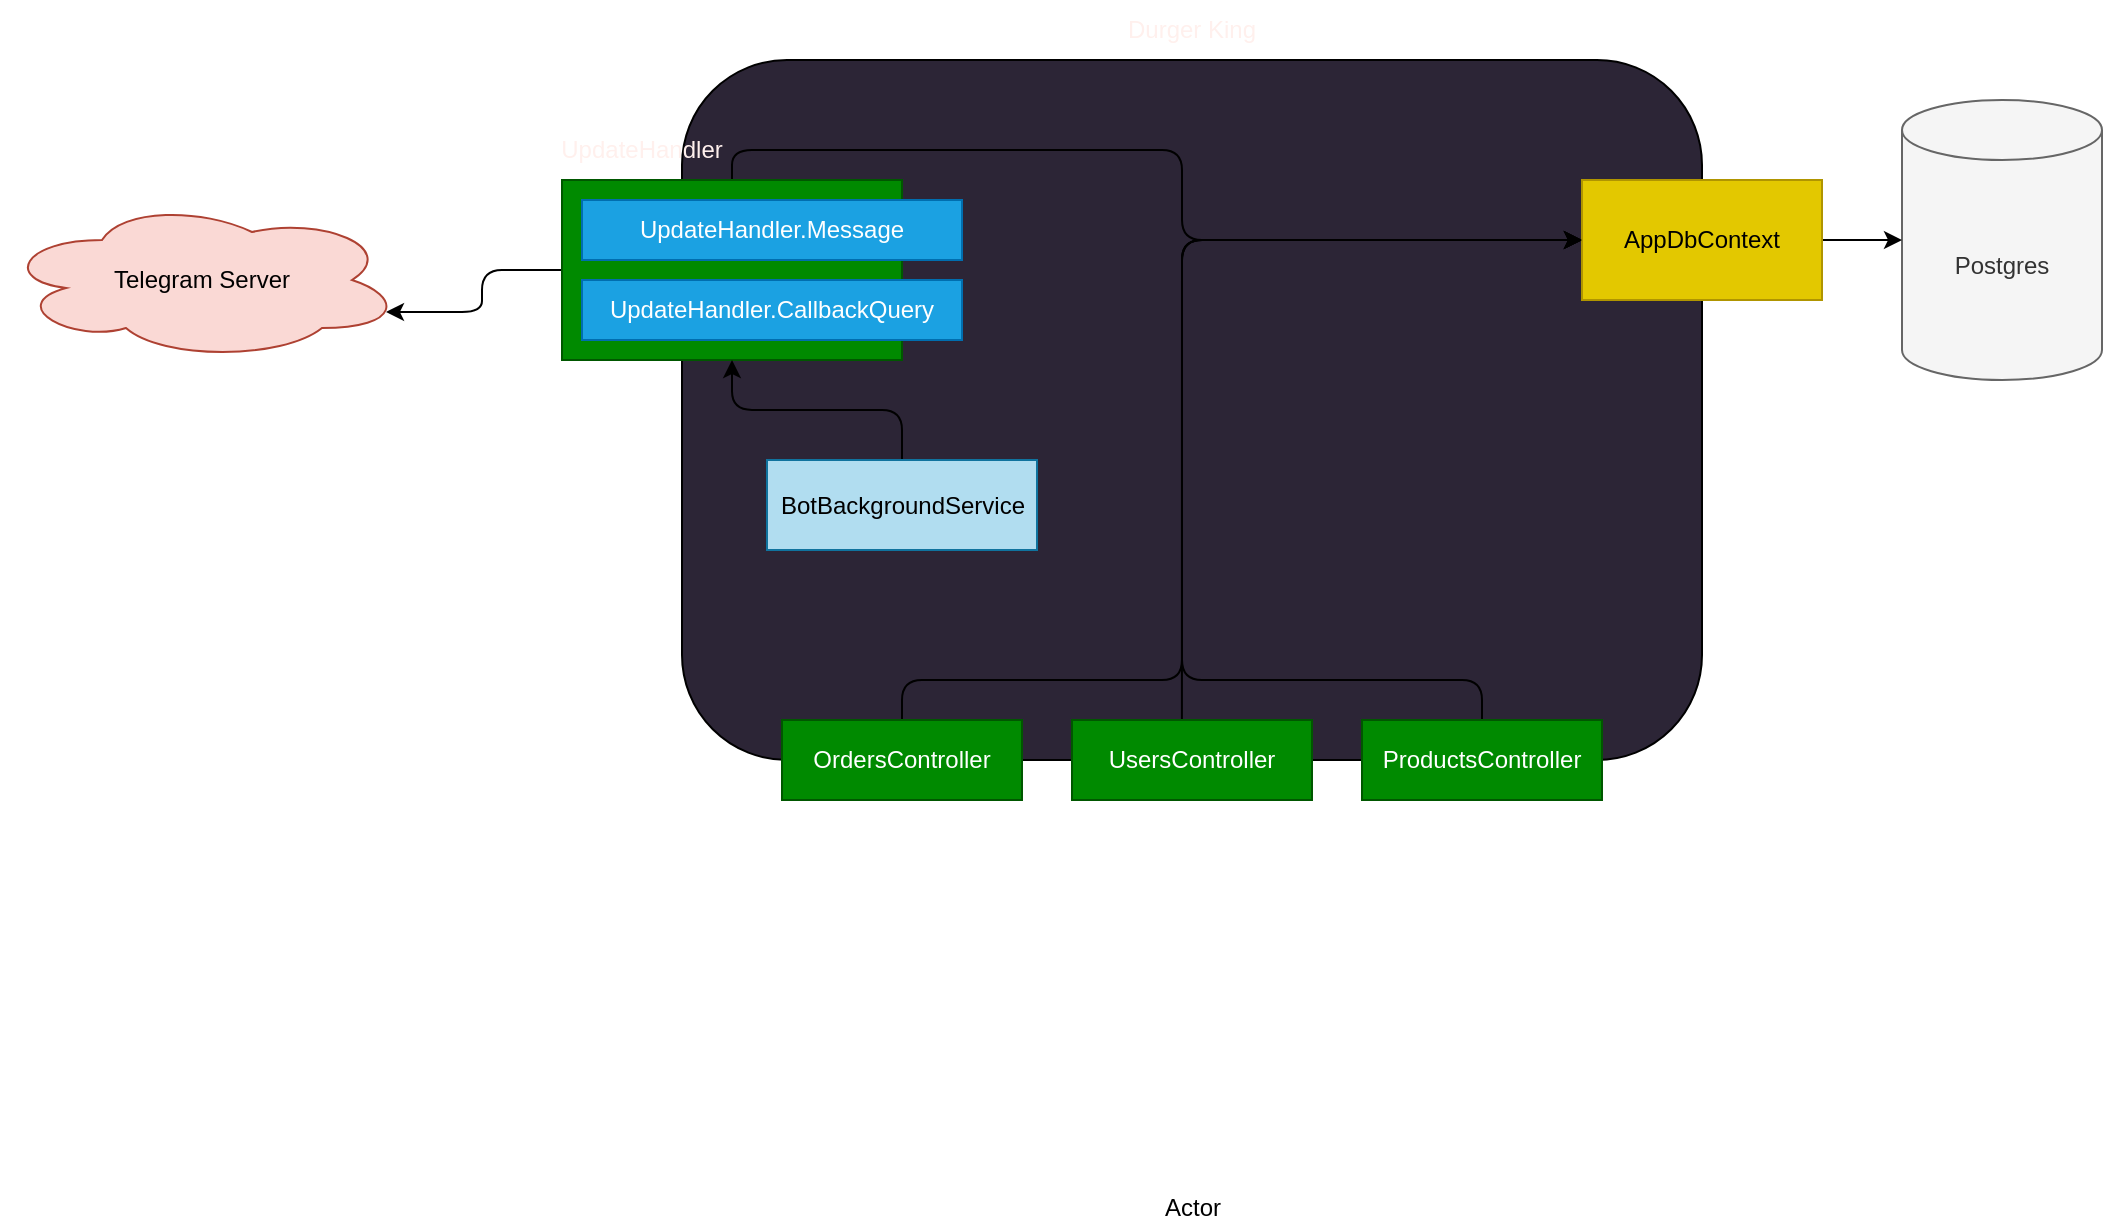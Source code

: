 <mxfile>
    <diagram id="VrJyO6CFv6M4rg1JMiEr" name="Page-1">
        <mxGraphModel dx="2228" dy="644" grid="1" gridSize="10" guides="1" tooltips="1" connect="1" arrows="1" fold="1" page="1" pageScale="1" pageWidth="850" pageHeight="1100" math="0" shadow="0">
            <root>
                <mxCell id="0"/>
                <mxCell id="1" parent="0"/>
                <mxCell id="3" value="" style="rounded=1;whiteSpace=wrap;html=1;fillColor=#2C2536;" vertex="1" parent="1">
                    <mxGeometry x="100" y="230" width="510" height="350" as="geometry"/>
                </mxCell>
                <mxCell id="4" value="Durger King" style="text;html=1;strokeColor=none;fillColor=none;align=center;verticalAlign=middle;whiteSpace=wrap;rounded=0;fontColor=#FFF0ED;" vertex="1" parent="1">
                    <mxGeometry x="315" y="200" width="80" height="30" as="geometry"/>
                </mxCell>
                <mxCell id="5" value="Postgres" style="shape=cylinder3;whiteSpace=wrap;html=1;boundedLbl=1;backgroundOutline=1;size=15;fillColor=#f5f5f5;fontColor=#333333;strokeColor=#666666;" vertex="1" parent="1">
                    <mxGeometry x="710" y="250" width="100" height="140" as="geometry"/>
                </mxCell>
                <mxCell id="26" style="edgeStyle=orthogonalEdgeStyle;html=1;fontColor=#FFF0ED;" edge="1" parent="1" source="7">
                    <mxGeometry relative="1" as="geometry">
                        <mxPoint x="550" y="320" as="targetPoint"/>
                        <Array as="points">
                            <mxPoint x="210" y="540"/>
                            <mxPoint x="350" y="540"/>
                            <mxPoint x="350" y="320"/>
                        </Array>
                    </mxGeometry>
                </mxCell>
                <mxCell id="7" value="OrdersController" style="rounded=0;whiteSpace=wrap;html=1;fillColor=#008a00;fontColor=#ffffff;strokeColor=#005700;flipH=1;" vertex="1" parent="1">
                    <mxGeometry x="150" y="560" width="120" height="40" as="geometry"/>
                </mxCell>
                <mxCell id="24" style="edgeStyle=orthogonalEdgeStyle;html=1;entryX=0;entryY=0.5;entryDx=0;entryDy=0;fontColor=#FFF0ED;exitX=0.542;exitY=0;exitDx=0;exitDy=0;exitPerimeter=0;" edge="1" parent="1" source="8" target="15">
                    <mxGeometry relative="1" as="geometry"/>
                </mxCell>
                <mxCell id="8" value="UsersController" style="rounded=0;whiteSpace=wrap;html=1;fillColor=#008a00;fontColor=#ffffff;strokeColor=#005700;flipH=1;" vertex="1" parent="1">
                    <mxGeometry x="295" y="560" width="120" height="40" as="geometry"/>
                </mxCell>
                <mxCell id="27" style="edgeStyle=orthogonalEdgeStyle;html=1;fontColor=#FFF0ED;entryX=0;entryY=0.5;entryDx=0;entryDy=0;" edge="1" parent="1" source="10" target="15">
                    <mxGeometry relative="1" as="geometry">
                        <Array as="points">
                            <mxPoint x="350" y="275"/>
                            <mxPoint x="350" y="320"/>
                        </Array>
                    </mxGeometry>
                </mxCell>
                <mxCell id="35" style="edgeStyle=orthogonalEdgeStyle;html=1;entryX=0.96;entryY=0.7;entryDx=0;entryDy=0;entryPerimeter=0;fontColor=#FFF0ED;" edge="1" parent="1" source="10" target="34">
                    <mxGeometry relative="1" as="geometry"/>
                </mxCell>
                <mxCell id="10" value="" style="rounded=0;whiteSpace=wrap;html=1;fillColor=#008a00;fontColor=#ffffff;strokeColor=#005700;" vertex="1" parent="1">
                    <mxGeometry x="40" y="290" width="170" height="90" as="geometry"/>
                </mxCell>
                <mxCell id="11" value="UpdateHandler.Message" style="rounded=0;whiteSpace=wrap;html=1;fillColor=#1ba1e2;fontColor=#ffffff;strokeColor=#006EAF;align=center;" vertex="1" parent="1">
                    <mxGeometry x="50" y="300" width="190" height="30" as="geometry"/>
                </mxCell>
                <mxCell id="12" value="UpdateHandler.CallbackQuery" style="rounded=0;whiteSpace=wrap;html=1;fillColor=#1ba1e2;fontColor=#ffffff;strokeColor=#006EAF;align=center;" vertex="1" parent="1">
                    <mxGeometry x="50" y="340" width="190" height="30" as="geometry"/>
                </mxCell>
                <mxCell id="14" value="UpdateHandler" style="text;html=1;strokeColor=none;fillColor=none;align=center;verticalAlign=middle;whiteSpace=wrap;rounded=0;fontColor=#FFF0ED;" vertex="1" parent="1">
                    <mxGeometry x="50" y="260" width="60" height="30" as="geometry"/>
                </mxCell>
                <mxCell id="17" style="edgeStyle=none;html=1;entryX=0;entryY=0.5;entryDx=0;entryDy=0;entryPerimeter=0;" edge="1" parent="1" source="15" target="5">
                    <mxGeometry relative="1" as="geometry"/>
                </mxCell>
                <mxCell id="15" value="AppDbContext" style="rounded=0;whiteSpace=wrap;html=1;fillColor=#e3c800;fontColor=#000000;strokeColor=#B09500;" vertex="1" parent="1">
                    <mxGeometry x="550" y="290" width="120" height="60" as="geometry"/>
                </mxCell>
                <mxCell id="28" style="edgeStyle=orthogonalEdgeStyle;html=1;entryX=0.5;entryY=1;entryDx=0;entryDy=0;fontColor=#FFF0ED;" edge="1" parent="1" source="18" target="10">
                    <mxGeometry relative="1" as="geometry"/>
                </mxCell>
                <mxCell id="18" value="BotBackgroundService" style="rounded=0;whiteSpace=wrap;html=1;fillColor=#b1ddf0;strokeColor=#10739e;fontColor=#000000;" vertex="1" parent="1">
                    <mxGeometry x="142.5" y="430" width="135" height="45" as="geometry"/>
                </mxCell>
                <mxCell id="25" style="edgeStyle=orthogonalEdgeStyle;html=1;exitX=0.5;exitY=0;exitDx=0;exitDy=0;fontColor=#FFF0ED;" edge="1" parent="1" source="9">
                    <mxGeometry relative="1" as="geometry">
                        <mxPoint x="550" y="320" as="targetPoint"/>
                        <Array as="points">
                            <mxPoint x="500" y="540"/>
                            <mxPoint x="350" y="540"/>
                            <mxPoint x="350" y="320"/>
                        </Array>
                    </mxGeometry>
                </mxCell>
                <mxCell id="9" value="ProductsController" style="rounded=0;whiteSpace=wrap;html=1;fillColor=#008a00;fontColor=#ffffff;strokeColor=#005700;flipH=1;" vertex="1" parent="1">
                    <mxGeometry x="440" y="560" width="120" height="40" as="geometry"/>
                </mxCell>
                <mxCell id="33" style="edgeStyle=orthogonalEdgeStyle;shape=flexArrow;html=1;exitX=0.5;exitY=0;exitDx=0;exitDy=0;exitPerimeter=0;fontColor=#000000;fillColor=default;strokeColor=#FFFFFF;" edge="1" parent="1" source="29">
                    <mxGeometry relative="1" as="geometry">
                        <mxPoint x="355.714" y="670" as="targetPoint"/>
                    </mxGeometry>
                </mxCell>
                <mxCell id="29" value="Actor" style="shape=umlActor;verticalLabelPosition=bottom;verticalAlign=top;html=1;outlineConnect=0;fontColor=#000000;fillColor=default;strokeColor=#FFFFFF;" vertex="1" parent="1">
                    <mxGeometry x="340" y="730" width="30" height="60" as="geometry"/>
                </mxCell>
                <mxCell id="34" value="Telegram Server" style="ellipse;shape=cloud;whiteSpace=wrap;html=1;fillColor=#fad9d5;strokeColor=#ae4132;fontColor=#000000;" vertex="1" parent="1">
                    <mxGeometry x="-240" y="300" width="200" height="80" as="geometry"/>
                </mxCell>
            </root>
        </mxGraphModel>
    </diagram>
</mxfile>